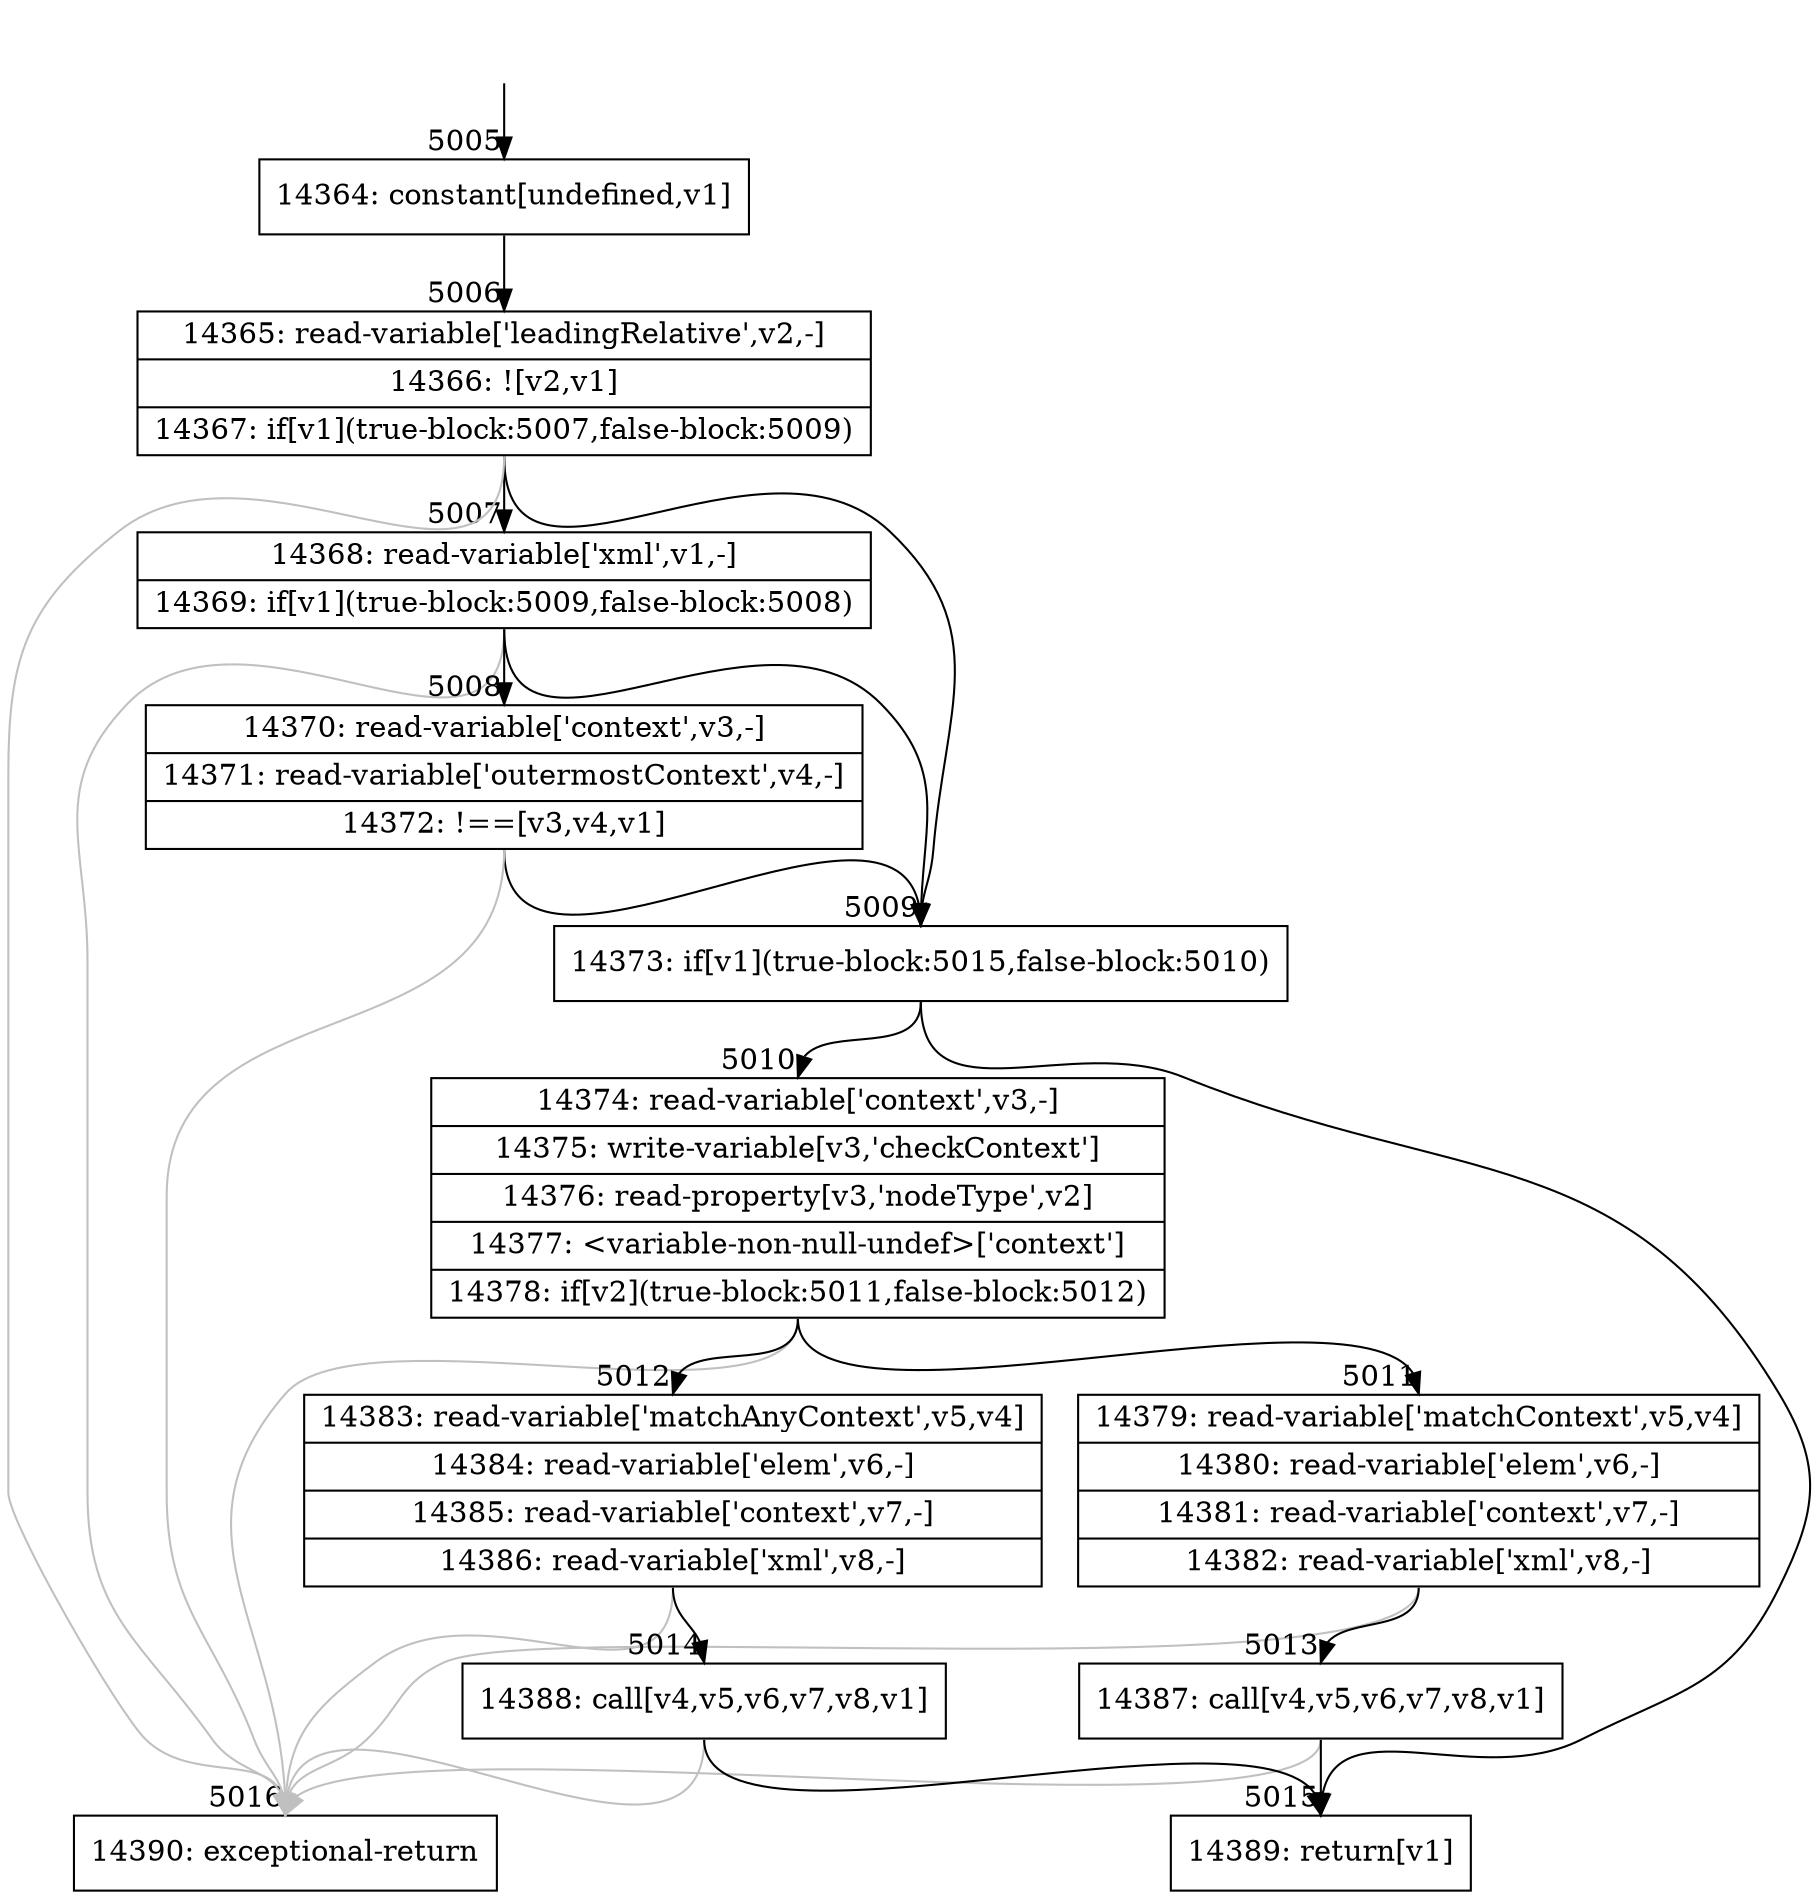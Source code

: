 digraph {
rankdir="TD"
BB_entry331[shape=none,label=""];
BB_entry331 -> BB5005 [tailport=s, headport=n, headlabel="    5005"]
BB5005 [shape=record label="{14364: constant[undefined,v1]}" ] 
BB5005 -> BB5006 [tailport=s, headport=n, headlabel="      5006"]
BB5006 [shape=record label="{14365: read-variable['leadingRelative',v2,-]|14366: ![v2,v1]|14367: if[v1](true-block:5007,false-block:5009)}" ] 
BB5006 -> BB5009 [tailport=s, headport=n, headlabel="      5009"]
BB5006 -> BB5007 [tailport=s, headport=n, headlabel="      5007"]
BB5006 -> BB5016 [tailport=s, headport=n, color=gray, headlabel="      5016"]
BB5007 [shape=record label="{14368: read-variable['xml',v1,-]|14369: if[v1](true-block:5009,false-block:5008)}" ] 
BB5007 -> BB5009 [tailport=s, headport=n]
BB5007 -> BB5008 [tailport=s, headport=n, headlabel="      5008"]
BB5007 -> BB5016 [tailport=s, headport=n, color=gray]
BB5008 [shape=record label="{14370: read-variable['context',v3,-]|14371: read-variable['outermostContext',v4,-]|14372: !==[v3,v4,v1]}" ] 
BB5008 -> BB5009 [tailport=s, headport=n]
BB5008 -> BB5016 [tailport=s, headport=n, color=gray]
BB5009 [shape=record label="{14373: if[v1](true-block:5015,false-block:5010)}" ] 
BB5009 -> BB5015 [tailport=s, headport=n, headlabel="      5015"]
BB5009 -> BB5010 [tailport=s, headport=n, headlabel="      5010"]
BB5010 [shape=record label="{14374: read-variable['context',v3,-]|14375: write-variable[v3,'checkContext']|14376: read-property[v3,'nodeType',v2]|14377: \<variable-non-null-undef\>['context']|14378: if[v2](true-block:5011,false-block:5012)}" ] 
BB5010 -> BB5011 [tailport=s, headport=n, headlabel="      5011"]
BB5010 -> BB5012 [tailport=s, headport=n, headlabel="      5012"]
BB5010 -> BB5016 [tailport=s, headport=n, color=gray]
BB5011 [shape=record label="{14379: read-variable['matchContext',v5,v4]|14380: read-variable['elem',v6,-]|14381: read-variable['context',v7,-]|14382: read-variable['xml',v8,-]}" ] 
BB5011 -> BB5013 [tailport=s, headport=n, headlabel="      5013"]
BB5011 -> BB5016 [tailport=s, headport=n, color=gray]
BB5012 [shape=record label="{14383: read-variable['matchAnyContext',v5,v4]|14384: read-variable['elem',v6,-]|14385: read-variable['context',v7,-]|14386: read-variable['xml',v8,-]}" ] 
BB5012 -> BB5014 [tailport=s, headport=n, headlabel="      5014"]
BB5012 -> BB5016 [tailport=s, headport=n, color=gray]
BB5013 [shape=record label="{14387: call[v4,v5,v6,v7,v8,v1]}" ] 
BB5013 -> BB5015 [tailport=s, headport=n]
BB5013 -> BB5016 [tailport=s, headport=n, color=gray]
BB5014 [shape=record label="{14388: call[v4,v5,v6,v7,v8,v1]}" ] 
BB5014 -> BB5015 [tailport=s, headport=n]
BB5014 -> BB5016 [tailport=s, headport=n, color=gray]
BB5015 [shape=record label="{14389: return[v1]}" ] 
BB5016 [shape=record label="{14390: exceptional-return}" ] 
}
